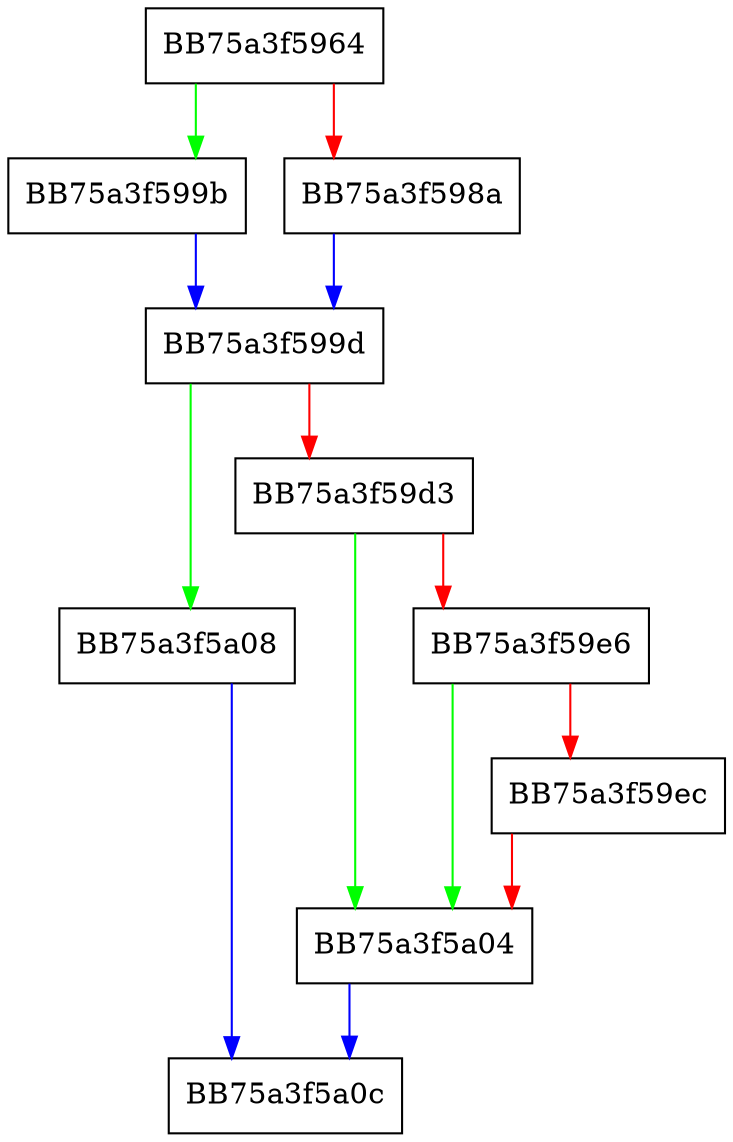 digraph Schedule {
  node [shape="box"];
  graph [splines=ortho];
  BB75a3f5964 -> BB75a3f599b [color="green"];
  BB75a3f5964 -> BB75a3f598a [color="red"];
  BB75a3f598a -> BB75a3f599d [color="blue"];
  BB75a3f599b -> BB75a3f599d [color="blue"];
  BB75a3f599d -> BB75a3f5a08 [color="green"];
  BB75a3f599d -> BB75a3f59d3 [color="red"];
  BB75a3f59d3 -> BB75a3f5a04 [color="green"];
  BB75a3f59d3 -> BB75a3f59e6 [color="red"];
  BB75a3f59e6 -> BB75a3f5a04 [color="green"];
  BB75a3f59e6 -> BB75a3f59ec [color="red"];
  BB75a3f59ec -> BB75a3f5a04 [color="red"];
  BB75a3f5a04 -> BB75a3f5a0c [color="blue"];
  BB75a3f5a08 -> BB75a3f5a0c [color="blue"];
}